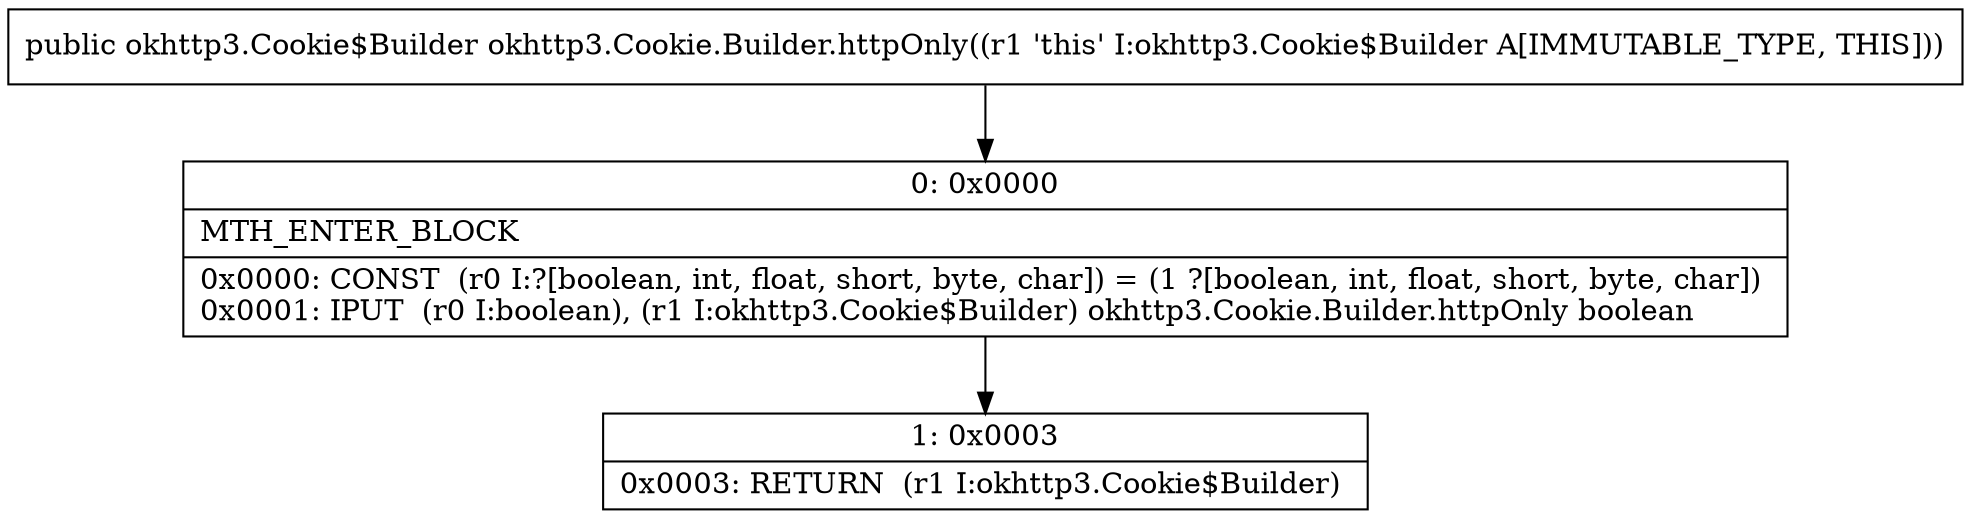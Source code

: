 digraph "CFG forokhttp3.Cookie.Builder.httpOnly()Lokhttp3\/Cookie$Builder;" {
Node_0 [shape=record,label="{0\:\ 0x0000|MTH_ENTER_BLOCK\l|0x0000: CONST  (r0 I:?[boolean, int, float, short, byte, char]) = (1 ?[boolean, int, float, short, byte, char]) \l0x0001: IPUT  (r0 I:boolean), (r1 I:okhttp3.Cookie$Builder) okhttp3.Cookie.Builder.httpOnly boolean \l}"];
Node_1 [shape=record,label="{1\:\ 0x0003|0x0003: RETURN  (r1 I:okhttp3.Cookie$Builder) \l}"];
MethodNode[shape=record,label="{public okhttp3.Cookie$Builder okhttp3.Cookie.Builder.httpOnly((r1 'this' I:okhttp3.Cookie$Builder A[IMMUTABLE_TYPE, THIS])) }"];
MethodNode -> Node_0;
Node_0 -> Node_1;
}

